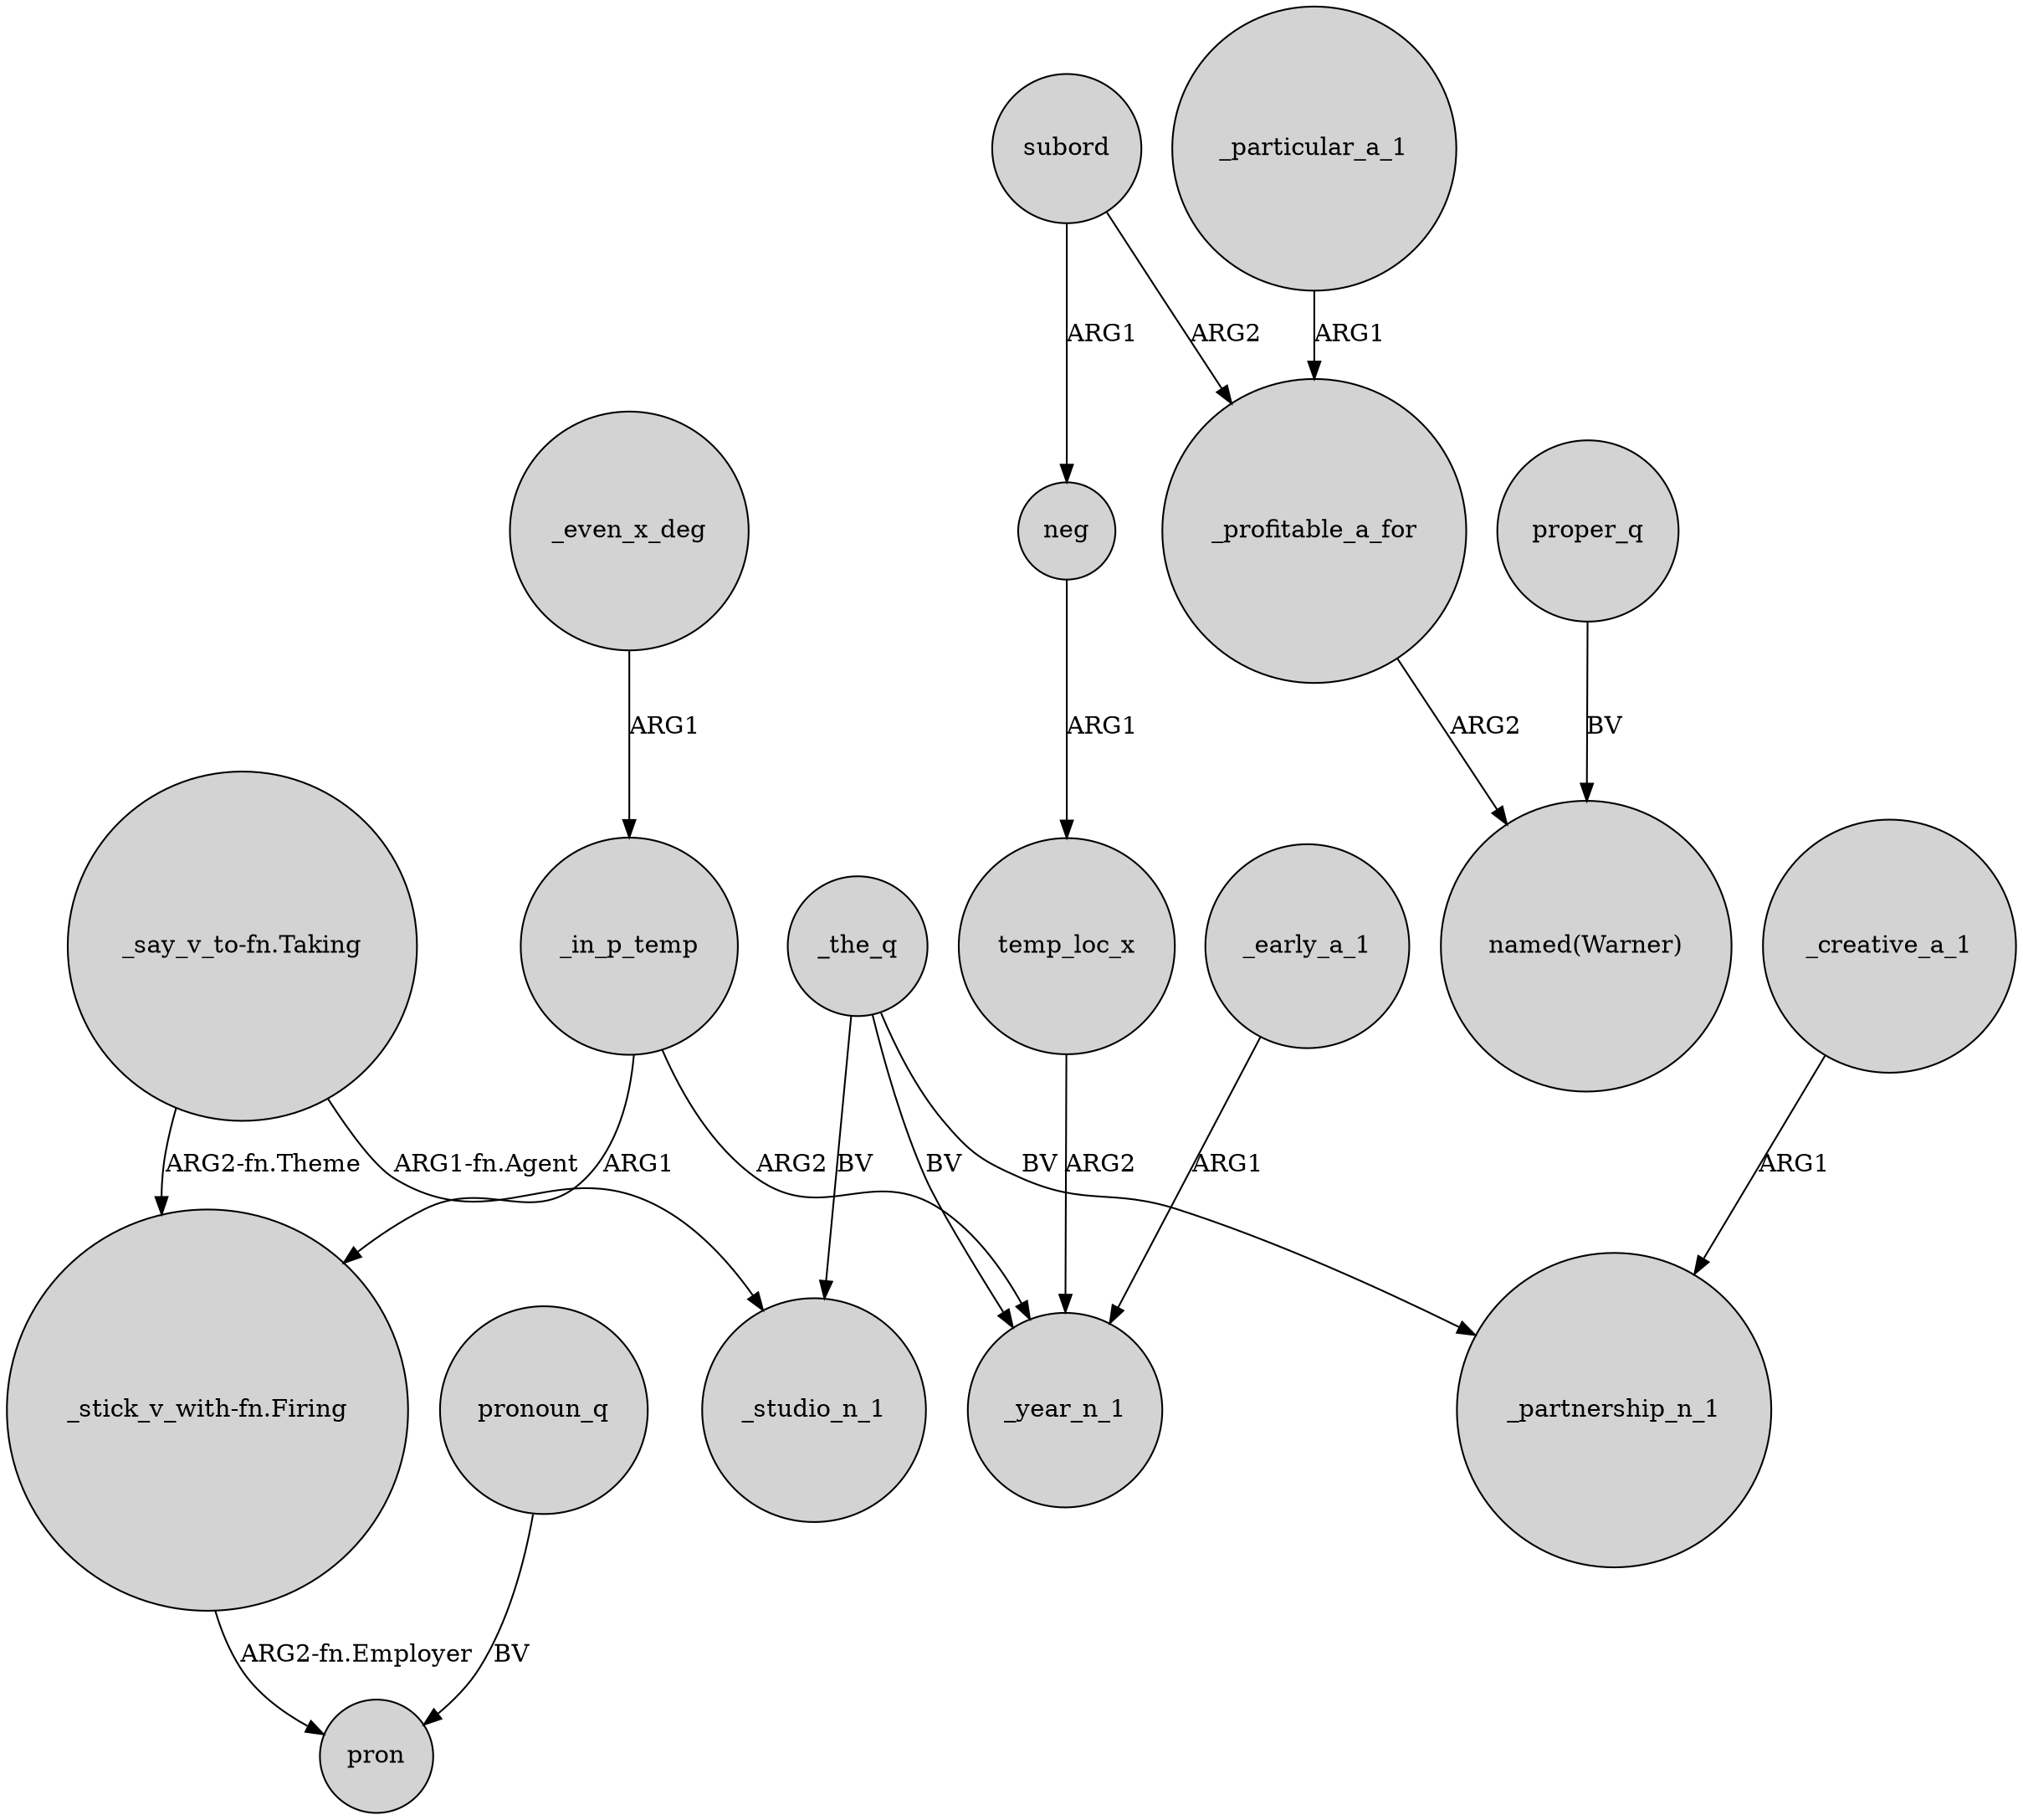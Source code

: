digraph {
	node [shape=circle style=filled]
	"_say_v_to-fn.Taking" -> "_stick_v_with-fn.Firing" [label="ARG2-fn.Theme"]
	_particular_a_1 -> _profitable_a_for [label=ARG1]
	_profitable_a_for -> "named(Warner)" [label=ARG2]
	neg -> temp_loc_x [label=ARG1]
	pronoun_q -> pron [label=BV]
	_in_p_temp -> "_stick_v_with-fn.Firing" [label=ARG1]
	_early_a_1 -> _year_n_1 [label=ARG1]
	_the_q -> _year_n_1 [label=BV]
	_creative_a_1 -> _partnership_n_1 [label=ARG1]
	_even_x_deg -> _in_p_temp [label=ARG1]
	proper_q -> "named(Warner)" [label=BV]
	"_say_v_to-fn.Taking" -> _studio_n_1 [label="ARG1-fn.Agent"]
	subord -> _profitable_a_for [label=ARG2]
	_in_p_temp -> _year_n_1 [label=ARG2]
	_the_q -> _partnership_n_1 [label=BV]
	"_stick_v_with-fn.Firing" -> pron [label="ARG2-fn.Employer"]
	subord -> neg [label=ARG1]
	_the_q -> _studio_n_1 [label=BV]
	temp_loc_x -> _year_n_1 [label=ARG2]
}
